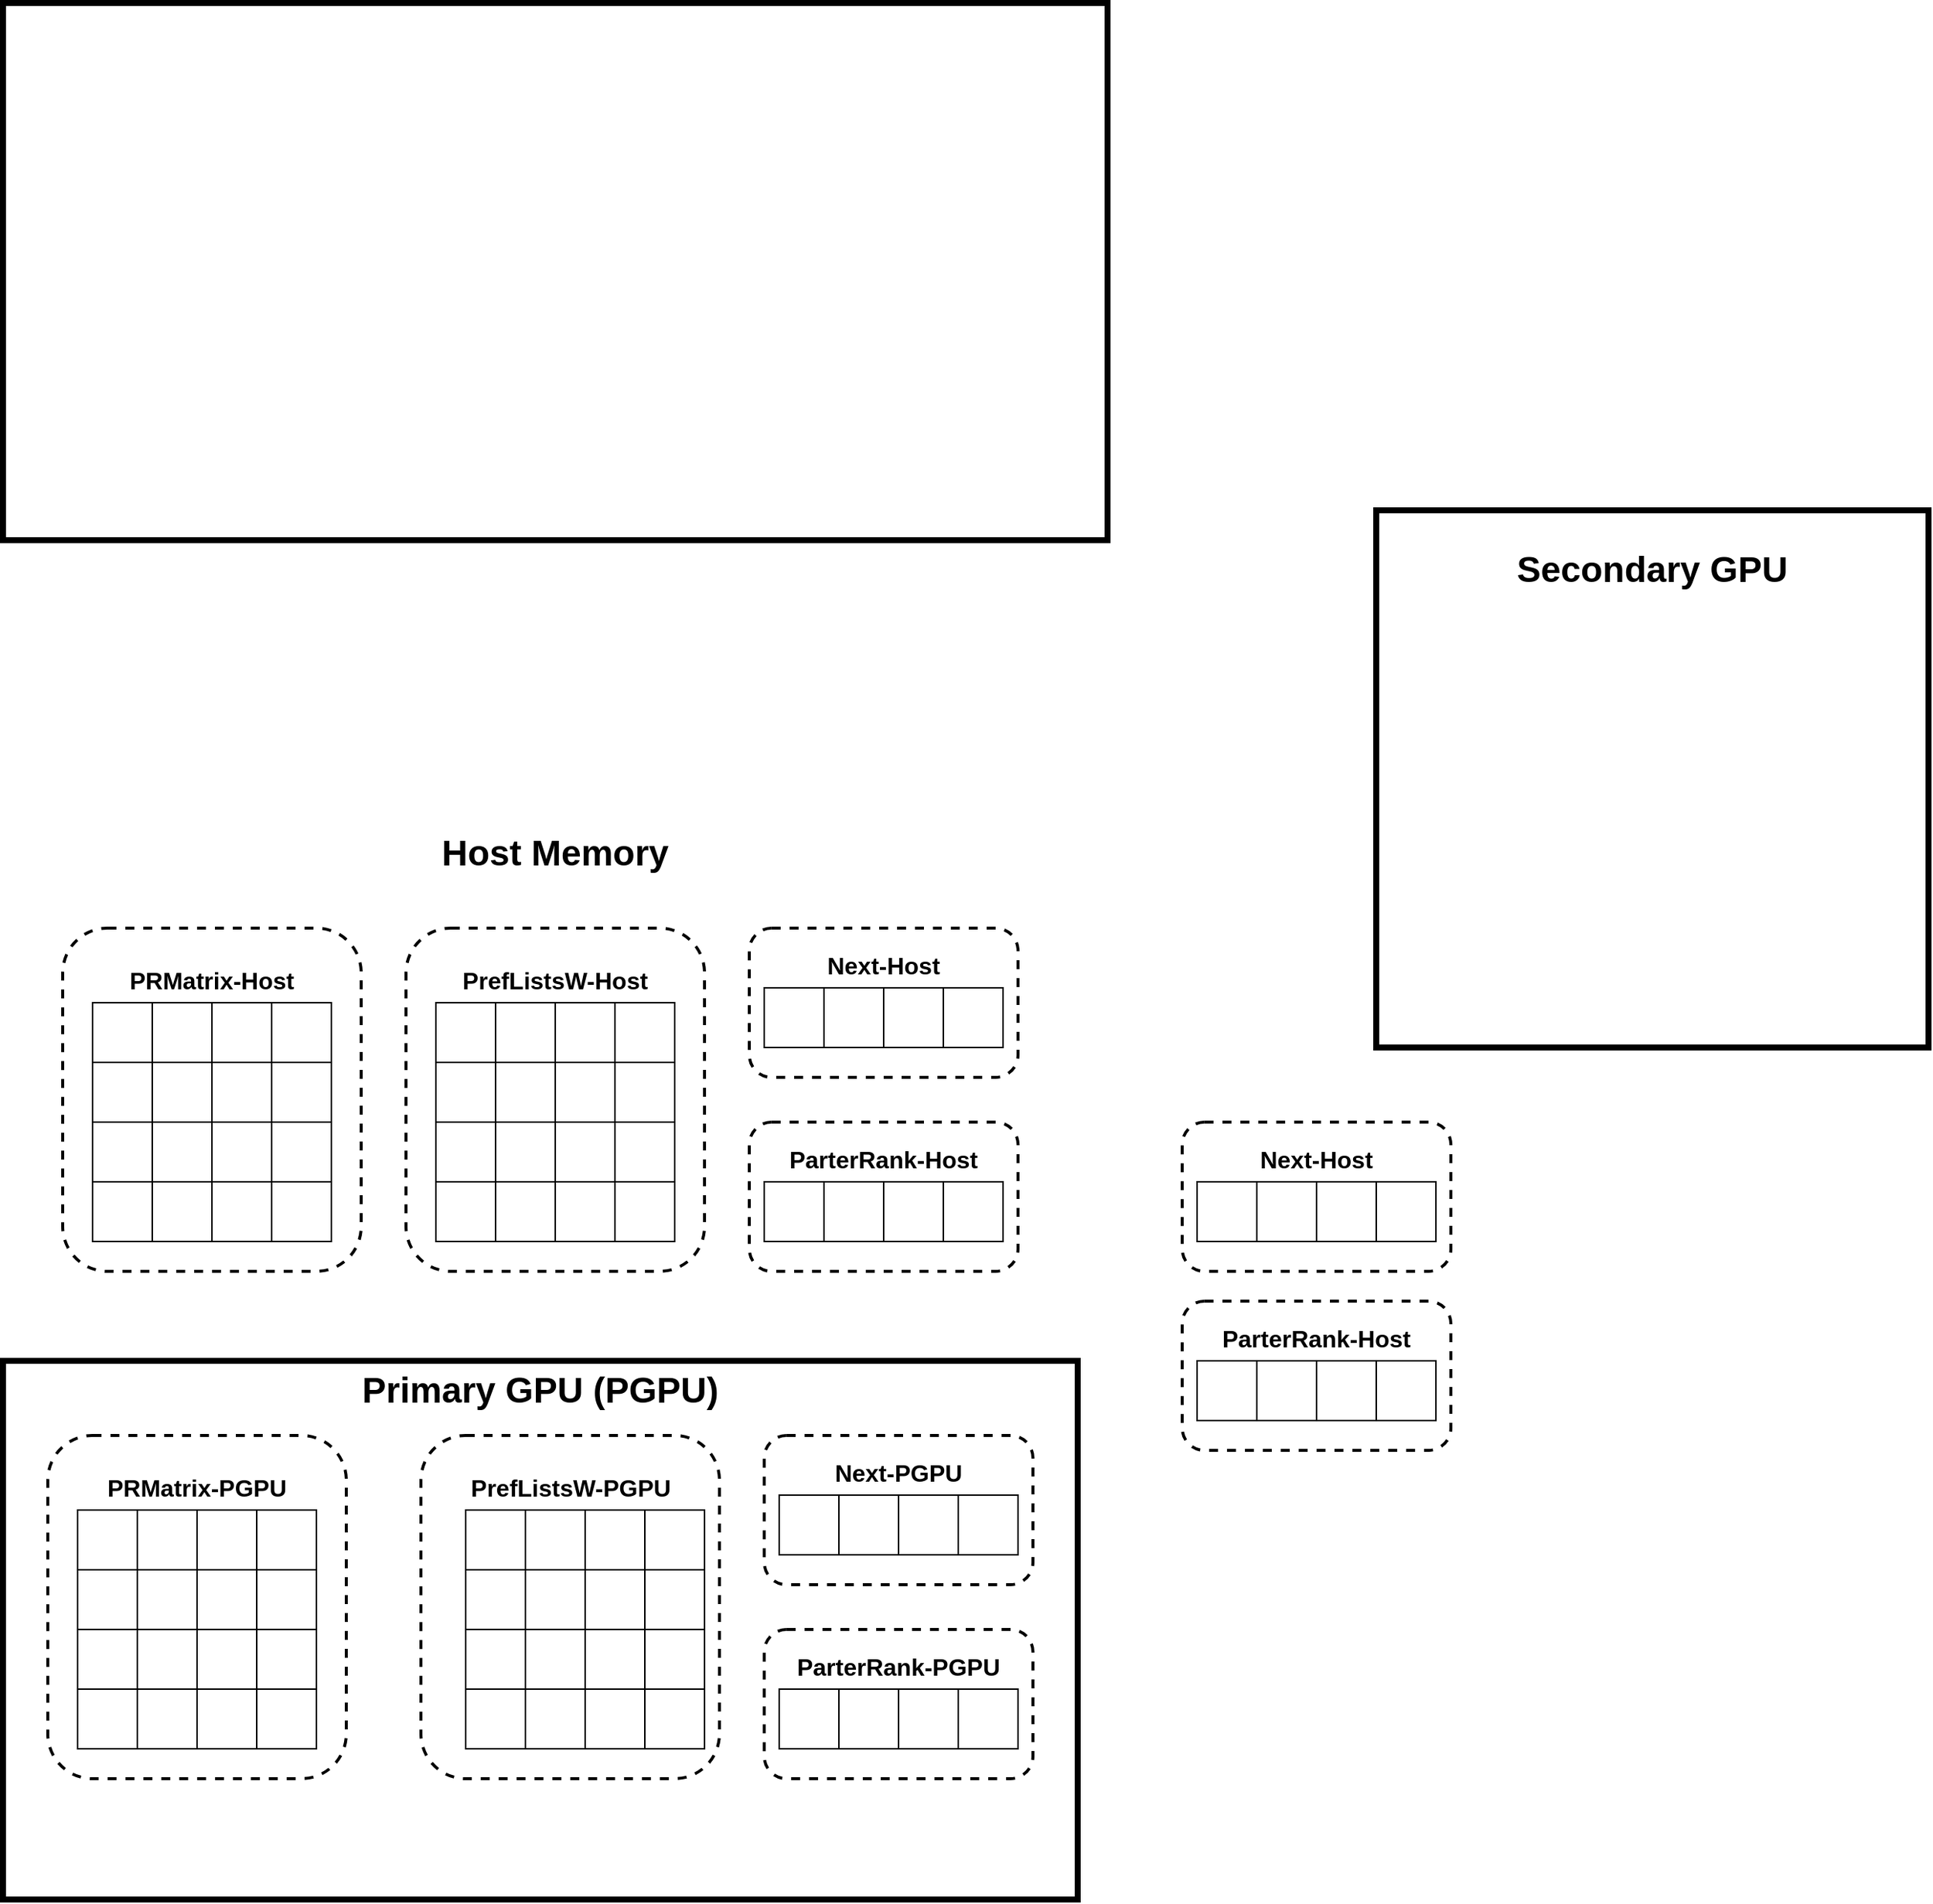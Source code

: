 <mxfile version="24.7.0" type="github">
  <diagram name="Page-1" id="QYnF0VAGigdxiVe0kUOT">
    <mxGraphModel dx="2001" dy="2263" grid="1" gridSize="10" guides="1" tooltips="1" connect="1" arrows="1" fold="1" page="1" pageScale="1" pageWidth="850" pageHeight="1100" math="0" shadow="0">
      <root>
        <mxCell id="0" />
        <mxCell id="1" parent="0" />
        <mxCell id="m7U1WaPmdHwWJLhLWRLw-217" value="" style="group" vertex="1" connectable="0" parent="1">
          <mxGeometry x="470" y="820" width="430" height="261" as="geometry" />
        </mxCell>
        <mxCell id="m7U1WaPmdHwWJLhLWRLw-218" value="" style="rounded=0;whiteSpace=wrap;html=1;" vertex="1" parent="m7U1WaPmdHwWJLhLWRLw-217">
          <mxGeometry width="160" height="160" as="geometry" />
        </mxCell>
        <mxCell id="m7U1WaPmdHwWJLhLWRLw-96" value="" style="rounded=0;whiteSpace=wrap;html=1;strokeWidth=4;" vertex="1" parent="m7U1WaPmdHwWJLhLWRLw-217">
          <mxGeometry x="-310" y="-100" width="720" height="361" as="geometry" />
        </mxCell>
        <mxCell id="m7U1WaPmdHwWJLhLWRLw-219" value="" style="rounded=0;whiteSpace=wrap;html=1;" vertex="1" parent="m7U1WaPmdHwWJLhLWRLw-217">
          <mxGeometry width="40" height="40" as="geometry" />
        </mxCell>
        <mxCell id="m7U1WaPmdHwWJLhLWRLw-220" value="" style="rounded=0;whiteSpace=wrap;html=1;" vertex="1" parent="m7U1WaPmdHwWJLhLWRLw-217">
          <mxGeometry y="40" width="40" height="40" as="geometry" />
        </mxCell>
        <mxCell id="m7U1WaPmdHwWJLhLWRLw-221" value="" style="rounded=0;whiteSpace=wrap;html=1;" vertex="1" parent="m7U1WaPmdHwWJLhLWRLw-217">
          <mxGeometry y="80" width="40" height="40" as="geometry" />
        </mxCell>
        <mxCell id="m7U1WaPmdHwWJLhLWRLw-222" value="" style="rounded=0;whiteSpace=wrap;html=1;" vertex="1" parent="m7U1WaPmdHwWJLhLWRLw-217">
          <mxGeometry y="120" width="40" height="40" as="geometry" />
        </mxCell>
        <mxCell id="m7U1WaPmdHwWJLhLWRLw-223" value="" style="rounded=0;whiteSpace=wrap;html=1;" vertex="1" parent="m7U1WaPmdHwWJLhLWRLw-217">
          <mxGeometry x="40" width="40" height="40" as="geometry" />
        </mxCell>
        <mxCell id="m7U1WaPmdHwWJLhLWRLw-224" value="" style="rounded=0;whiteSpace=wrap;html=1;" vertex="1" parent="m7U1WaPmdHwWJLhLWRLw-217">
          <mxGeometry x="40" y="40" width="40" height="40" as="geometry" />
        </mxCell>
        <mxCell id="m7U1WaPmdHwWJLhLWRLw-225" value="" style="rounded=0;whiteSpace=wrap;html=1;" vertex="1" parent="m7U1WaPmdHwWJLhLWRLw-217">
          <mxGeometry x="40" y="80" width="40" height="40" as="geometry" />
        </mxCell>
        <mxCell id="m7U1WaPmdHwWJLhLWRLw-226" value="" style="rounded=0;whiteSpace=wrap;html=1;" vertex="1" parent="m7U1WaPmdHwWJLhLWRLw-217">
          <mxGeometry x="40" y="120" width="40" height="40" as="geometry" />
        </mxCell>
        <mxCell id="m7U1WaPmdHwWJLhLWRLw-227" value="" style="rounded=0;whiteSpace=wrap;html=1;" vertex="1" parent="m7U1WaPmdHwWJLhLWRLw-217">
          <mxGeometry x="80" width="40" height="40" as="geometry" />
        </mxCell>
        <mxCell id="m7U1WaPmdHwWJLhLWRLw-228" value="" style="rounded=0;whiteSpace=wrap;html=1;" vertex="1" parent="m7U1WaPmdHwWJLhLWRLw-217">
          <mxGeometry x="80" y="40" width="40" height="40" as="geometry" />
        </mxCell>
        <mxCell id="m7U1WaPmdHwWJLhLWRLw-229" value="" style="rounded=0;whiteSpace=wrap;html=1;" vertex="1" parent="m7U1WaPmdHwWJLhLWRLw-217">
          <mxGeometry x="80" y="80" width="40" height="40" as="geometry" />
        </mxCell>
        <mxCell id="m7U1WaPmdHwWJLhLWRLw-230" value="" style="rounded=0;whiteSpace=wrap;html=1;" vertex="1" parent="m7U1WaPmdHwWJLhLWRLw-217">
          <mxGeometry x="80" y="120" width="40" height="40" as="geometry" />
        </mxCell>
        <mxCell id="m7U1WaPmdHwWJLhLWRLw-231" value="" style="rounded=0;whiteSpace=wrap;html=1;" vertex="1" parent="m7U1WaPmdHwWJLhLWRLw-217">
          <mxGeometry x="120" width="40" height="40" as="geometry" />
        </mxCell>
        <mxCell id="m7U1WaPmdHwWJLhLWRLw-232" value="" style="rounded=0;whiteSpace=wrap;html=1;" vertex="1" parent="m7U1WaPmdHwWJLhLWRLw-217">
          <mxGeometry x="120" y="40" width="40" height="40" as="geometry" />
        </mxCell>
        <mxCell id="m7U1WaPmdHwWJLhLWRLw-233" value="" style="rounded=0;whiteSpace=wrap;html=1;" vertex="1" parent="m7U1WaPmdHwWJLhLWRLw-217">
          <mxGeometry x="120" y="80" width="40" height="40" as="geometry" />
        </mxCell>
        <mxCell id="m7U1WaPmdHwWJLhLWRLw-234" value="" style="rounded=0;whiteSpace=wrap;html=1;" vertex="1" parent="m7U1WaPmdHwWJLhLWRLw-217">
          <mxGeometry x="120" y="120" width="40" height="40" as="geometry" />
        </mxCell>
        <mxCell id="m7U1WaPmdHwWJLhLWRLw-278" value="" style="rounded=1;whiteSpace=wrap;html=1;fillColor=none;strokeWidth=2;dashed=1;" vertex="1" parent="1">
          <mxGeometry x="670" y="900" width="180" height="100" as="geometry" />
        </mxCell>
        <mxCell id="m7U1WaPmdHwWJLhLWRLw-277" value="" style="rounded=1;whiteSpace=wrap;html=1;fillColor=none;strokeWidth=2;dashed=1;" vertex="1" parent="1">
          <mxGeometry x="670" y="770" width="180" height="100" as="geometry" />
        </mxCell>
        <mxCell id="m7U1WaPmdHwWJLhLWRLw-97" value="" style="rounded=0;whiteSpace=wrap;html=1;strokeWidth=4;" vertex="1" parent="1">
          <mxGeometry x="1080" y="150" width="370" height="360" as="geometry" />
        </mxCell>
        <mxCell id="m7U1WaPmdHwWJLhLWRLw-9" value="" style="rounded=0;whiteSpace=wrap;html=1;strokeWidth=4;" vertex="1" parent="1">
          <mxGeometry x="160" y="-190" width="740" height="360" as="geometry" />
        </mxCell>
        <mxCell id="m7U1WaPmdHwWJLhLWRLw-92" value="" style="rounded=1;whiteSpace=wrap;html=1;fillColor=none;strokeWidth=2;dashed=1;" vertex="1" parent="1">
          <mxGeometry x="200" y="430" width="200" height="230" as="geometry" />
        </mxCell>
        <mxCell id="m7U1WaPmdHwWJLhLWRLw-93" value="" style="rounded=1;whiteSpace=wrap;html=1;fillColor=none;strokeWidth=2;dashed=1;" vertex="1" parent="1">
          <mxGeometry x="430" y="430" width="200" height="230" as="geometry" />
        </mxCell>
        <mxCell id="m7U1WaPmdHwWJLhLWRLw-5" value="&lt;span style=&quot;font-size: 24px;&quot;&gt;&lt;b&gt;Host Memory&lt;/b&gt;&lt;/span&gt;" style="rounded=1;whiteSpace=wrap;html=1;strokeColor=none;fillColor=none;strokeWidth=3;" vertex="1" parent="1">
          <mxGeometry x="450" y="340" width="160" height="80" as="geometry" />
        </mxCell>
        <mxCell id="m7U1WaPmdHwWJLhLWRLw-6" value="&lt;span style=&quot;font-size: 24px;&quot;&gt;&lt;b&gt;Primary GPU (PGPU)&lt;/b&gt;&lt;/span&gt;" style="rounded=1;whiteSpace=wrap;html=1;strokeColor=none;fillColor=none;" vertex="1" parent="1">
          <mxGeometry x="360" y="700" width="320" height="80" as="geometry" />
        </mxCell>
        <mxCell id="m7U1WaPmdHwWJLhLWRLw-7" value="&lt;span style=&quot;font-size: 24px;&quot;&gt;&lt;b&gt;Secondary GPU&lt;/b&gt;&lt;/span&gt;" style="rounded=1;whiteSpace=wrap;html=1;strokeColor=none;fillColor=none;" vertex="1" parent="1">
          <mxGeometry x="1105" y="150" width="320" height="80" as="geometry" />
        </mxCell>
        <mxCell id="m7U1WaPmdHwWJLhLWRLw-30" value="" style="group" vertex="1" connectable="0" parent="1">
          <mxGeometry x="450" y="480" width="160" height="160" as="geometry" />
        </mxCell>
        <mxCell id="m7U1WaPmdHwWJLhLWRLw-3" value="" style="rounded=0;whiteSpace=wrap;html=1;" vertex="1" parent="m7U1WaPmdHwWJLhLWRLw-30">
          <mxGeometry width="160" height="160" as="geometry" />
        </mxCell>
        <mxCell id="m7U1WaPmdHwWJLhLWRLw-14" value="" style="rounded=0;whiteSpace=wrap;html=1;" vertex="1" parent="m7U1WaPmdHwWJLhLWRLw-30">
          <mxGeometry width="40" height="40" as="geometry" />
        </mxCell>
        <mxCell id="m7U1WaPmdHwWJLhLWRLw-15" value="" style="rounded=0;whiteSpace=wrap;html=1;" vertex="1" parent="m7U1WaPmdHwWJLhLWRLw-30">
          <mxGeometry y="40" width="40" height="40" as="geometry" />
        </mxCell>
        <mxCell id="m7U1WaPmdHwWJLhLWRLw-16" value="" style="rounded=0;whiteSpace=wrap;html=1;" vertex="1" parent="m7U1WaPmdHwWJLhLWRLw-30">
          <mxGeometry y="80" width="40" height="40" as="geometry" />
        </mxCell>
        <mxCell id="m7U1WaPmdHwWJLhLWRLw-17" value="" style="rounded=0;whiteSpace=wrap;html=1;" vertex="1" parent="m7U1WaPmdHwWJLhLWRLw-30">
          <mxGeometry y="120" width="40" height="40" as="geometry" />
        </mxCell>
        <mxCell id="m7U1WaPmdHwWJLhLWRLw-18" value="" style="rounded=0;whiteSpace=wrap;html=1;" vertex="1" parent="m7U1WaPmdHwWJLhLWRLw-30">
          <mxGeometry x="40" width="40" height="40" as="geometry" />
        </mxCell>
        <mxCell id="m7U1WaPmdHwWJLhLWRLw-19" value="" style="rounded=0;whiteSpace=wrap;html=1;" vertex="1" parent="m7U1WaPmdHwWJLhLWRLw-30">
          <mxGeometry x="40" y="40" width="40" height="40" as="geometry" />
        </mxCell>
        <mxCell id="m7U1WaPmdHwWJLhLWRLw-20" value="" style="rounded=0;whiteSpace=wrap;html=1;" vertex="1" parent="m7U1WaPmdHwWJLhLWRLw-30">
          <mxGeometry x="40" y="80" width="40" height="40" as="geometry" />
        </mxCell>
        <mxCell id="m7U1WaPmdHwWJLhLWRLw-21" value="" style="rounded=0;whiteSpace=wrap;html=1;" vertex="1" parent="m7U1WaPmdHwWJLhLWRLw-30">
          <mxGeometry x="40" y="120" width="40" height="40" as="geometry" />
        </mxCell>
        <mxCell id="m7U1WaPmdHwWJLhLWRLw-22" value="" style="rounded=0;whiteSpace=wrap;html=1;" vertex="1" parent="m7U1WaPmdHwWJLhLWRLw-30">
          <mxGeometry x="80" width="40" height="40" as="geometry" />
        </mxCell>
        <mxCell id="m7U1WaPmdHwWJLhLWRLw-23" value="" style="rounded=0;whiteSpace=wrap;html=1;" vertex="1" parent="m7U1WaPmdHwWJLhLWRLw-30">
          <mxGeometry x="80" y="40" width="40" height="40" as="geometry" />
        </mxCell>
        <mxCell id="m7U1WaPmdHwWJLhLWRLw-24" value="" style="rounded=0;whiteSpace=wrap;html=1;" vertex="1" parent="m7U1WaPmdHwWJLhLWRLw-30">
          <mxGeometry x="80" y="80" width="40" height="40" as="geometry" />
        </mxCell>
        <mxCell id="m7U1WaPmdHwWJLhLWRLw-25" value="" style="rounded=0;whiteSpace=wrap;html=1;" vertex="1" parent="m7U1WaPmdHwWJLhLWRLw-30">
          <mxGeometry x="80" y="120" width="40" height="40" as="geometry" />
        </mxCell>
        <mxCell id="m7U1WaPmdHwWJLhLWRLw-26" value="" style="rounded=0;whiteSpace=wrap;html=1;" vertex="1" parent="m7U1WaPmdHwWJLhLWRLw-30">
          <mxGeometry x="120" width="40" height="40" as="geometry" />
        </mxCell>
        <mxCell id="m7U1WaPmdHwWJLhLWRLw-27" value="" style="rounded=0;whiteSpace=wrap;html=1;" vertex="1" parent="m7U1WaPmdHwWJLhLWRLw-30">
          <mxGeometry x="120" y="40" width="40" height="40" as="geometry" />
        </mxCell>
        <mxCell id="m7U1WaPmdHwWJLhLWRLw-28" value="" style="rounded=0;whiteSpace=wrap;html=1;" vertex="1" parent="m7U1WaPmdHwWJLhLWRLw-30">
          <mxGeometry x="120" y="80" width="40" height="40" as="geometry" />
        </mxCell>
        <mxCell id="m7U1WaPmdHwWJLhLWRLw-29" value="" style="rounded=0;whiteSpace=wrap;html=1;" vertex="1" parent="m7U1WaPmdHwWJLhLWRLw-30">
          <mxGeometry x="120" y="120" width="40" height="40" as="geometry" />
        </mxCell>
        <mxCell id="m7U1WaPmdHwWJLhLWRLw-32" value="" style="group" vertex="1" connectable="0" parent="1">
          <mxGeometry x="220" y="480" width="160" height="160" as="geometry" />
        </mxCell>
        <mxCell id="m7U1WaPmdHwWJLhLWRLw-33" value="" style="rounded=0;whiteSpace=wrap;html=1;" vertex="1" parent="m7U1WaPmdHwWJLhLWRLw-32">
          <mxGeometry width="160" height="160" as="geometry" />
        </mxCell>
        <mxCell id="m7U1WaPmdHwWJLhLWRLw-34" value="" style="rounded=0;whiteSpace=wrap;html=1;" vertex="1" parent="m7U1WaPmdHwWJLhLWRLw-32">
          <mxGeometry width="40" height="40" as="geometry" />
        </mxCell>
        <mxCell id="m7U1WaPmdHwWJLhLWRLw-35" value="" style="rounded=0;whiteSpace=wrap;html=1;" vertex="1" parent="m7U1WaPmdHwWJLhLWRLw-32">
          <mxGeometry y="40" width="40" height="40" as="geometry" />
        </mxCell>
        <mxCell id="m7U1WaPmdHwWJLhLWRLw-36" value="" style="rounded=0;whiteSpace=wrap;html=1;" vertex="1" parent="m7U1WaPmdHwWJLhLWRLw-32">
          <mxGeometry y="80" width="40" height="40" as="geometry" />
        </mxCell>
        <mxCell id="m7U1WaPmdHwWJLhLWRLw-37" value="" style="rounded=0;whiteSpace=wrap;html=1;" vertex="1" parent="m7U1WaPmdHwWJLhLWRLw-32">
          <mxGeometry y="120" width="40" height="40" as="geometry" />
        </mxCell>
        <mxCell id="m7U1WaPmdHwWJLhLWRLw-38" value="" style="rounded=0;whiteSpace=wrap;html=1;" vertex="1" parent="m7U1WaPmdHwWJLhLWRLw-32">
          <mxGeometry x="40" width="40" height="40" as="geometry" />
        </mxCell>
        <mxCell id="m7U1WaPmdHwWJLhLWRLw-39" value="" style="rounded=0;whiteSpace=wrap;html=1;" vertex="1" parent="m7U1WaPmdHwWJLhLWRLw-32">
          <mxGeometry x="40" y="40" width="40" height="40" as="geometry" />
        </mxCell>
        <mxCell id="m7U1WaPmdHwWJLhLWRLw-40" value="" style="rounded=0;whiteSpace=wrap;html=1;" vertex="1" parent="m7U1WaPmdHwWJLhLWRLw-32">
          <mxGeometry x="40" y="80" width="40" height="40" as="geometry" />
        </mxCell>
        <mxCell id="m7U1WaPmdHwWJLhLWRLw-41" value="" style="rounded=0;whiteSpace=wrap;html=1;" vertex="1" parent="m7U1WaPmdHwWJLhLWRLw-32">
          <mxGeometry x="40" y="120" width="40" height="40" as="geometry" />
        </mxCell>
        <mxCell id="m7U1WaPmdHwWJLhLWRLw-42" value="" style="rounded=0;whiteSpace=wrap;html=1;" vertex="1" parent="m7U1WaPmdHwWJLhLWRLw-32">
          <mxGeometry x="80" width="40" height="40" as="geometry" />
        </mxCell>
        <mxCell id="m7U1WaPmdHwWJLhLWRLw-43" value="" style="rounded=0;whiteSpace=wrap;html=1;" vertex="1" parent="m7U1WaPmdHwWJLhLWRLw-32">
          <mxGeometry x="80" y="40" width="40" height="40" as="geometry" />
        </mxCell>
        <mxCell id="m7U1WaPmdHwWJLhLWRLw-44" value="" style="rounded=0;whiteSpace=wrap;html=1;" vertex="1" parent="m7U1WaPmdHwWJLhLWRLw-32">
          <mxGeometry x="80" y="80" width="40" height="40" as="geometry" />
        </mxCell>
        <mxCell id="m7U1WaPmdHwWJLhLWRLw-45" value="" style="rounded=0;whiteSpace=wrap;html=1;" vertex="1" parent="m7U1WaPmdHwWJLhLWRLw-32">
          <mxGeometry x="80" y="120" width="40" height="40" as="geometry" />
        </mxCell>
        <mxCell id="m7U1WaPmdHwWJLhLWRLw-46" value="" style="rounded=0;whiteSpace=wrap;html=1;" vertex="1" parent="m7U1WaPmdHwWJLhLWRLw-32">
          <mxGeometry x="120" width="40" height="40" as="geometry" />
        </mxCell>
        <mxCell id="m7U1WaPmdHwWJLhLWRLw-47" value="" style="rounded=0;whiteSpace=wrap;html=1;" vertex="1" parent="m7U1WaPmdHwWJLhLWRLw-32">
          <mxGeometry x="120" y="40" width="40" height="40" as="geometry" />
        </mxCell>
        <mxCell id="m7U1WaPmdHwWJLhLWRLw-48" value="" style="rounded=0;whiteSpace=wrap;html=1;" vertex="1" parent="m7U1WaPmdHwWJLhLWRLw-32">
          <mxGeometry x="120" y="80" width="40" height="40" as="geometry" />
        </mxCell>
        <mxCell id="m7U1WaPmdHwWJLhLWRLw-49" value="" style="rounded=0;whiteSpace=wrap;html=1;" vertex="1" parent="m7U1WaPmdHwWJLhLWRLw-32">
          <mxGeometry x="120" y="120" width="40" height="40" as="geometry" />
        </mxCell>
        <mxCell id="m7U1WaPmdHwWJLhLWRLw-79" value="" style="group" vertex="1" connectable="0" parent="1">
          <mxGeometry x="960" y="600" width="160" height="80" as="geometry" />
        </mxCell>
        <mxCell id="m7U1WaPmdHwWJLhLWRLw-80" value="" style="rounded=0;whiteSpace=wrap;html=1;" vertex="1" parent="m7U1WaPmdHwWJLhLWRLw-79">
          <mxGeometry width="40" height="40" as="geometry" />
        </mxCell>
        <mxCell id="m7U1WaPmdHwWJLhLWRLw-81" value="" style="rounded=0;whiteSpace=wrap;html=1;" vertex="1" parent="m7U1WaPmdHwWJLhLWRLw-79">
          <mxGeometry x="40" width="40" height="40" as="geometry" />
        </mxCell>
        <mxCell id="m7U1WaPmdHwWJLhLWRLw-82" value="" style="rounded=0;whiteSpace=wrap;html=1;" vertex="1" parent="m7U1WaPmdHwWJLhLWRLw-79">
          <mxGeometry x="80" width="40" height="40" as="geometry" />
        </mxCell>
        <mxCell id="m7U1WaPmdHwWJLhLWRLw-83" value="" style="rounded=0;whiteSpace=wrap;html=1;" vertex="1" parent="m7U1WaPmdHwWJLhLWRLw-79">
          <mxGeometry x="120" width="40" height="40" as="geometry" />
        </mxCell>
        <mxCell id="m7U1WaPmdHwWJLhLWRLw-84" value="&lt;p&gt;&lt;b&gt;&lt;font style=&quot;font-size: 16px;&quot;&gt;PRMatrix-Host&lt;/font&gt;&lt;/b&gt;&lt;/p&gt;" style="text;html=1;align=center;verticalAlign=middle;whiteSpace=wrap;rounded=0;" vertex="1" parent="1">
          <mxGeometry x="230" y="450" width="140" height="30" as="geometry" />
        </mxCell>
        <mxCell id="m7U1WaPmdHwWJLhLWRLw-86" value="&lt;p&gt;&lt;b&gt;&lt;font style=&quot;font-size: 16px;&quot;&gt;PrefListsW-Host&lt;/font&gt;&lt;/b&gt;&lt;/p&gt;" style="text;html=1;align=center;verticalAlign=middle;whiteSpace=wrap;rounded=0;" vertex="1" parent="1">
          <mxGeometry x="465" y="450" width="130" height="30" as="geometry" />
        </mxCell>
        <mxCell id="m7U1WaPmdHwWJLhLWRLw-87" value="&lt;p&gt;&lt;b&gt;&lt;font style=&quot;font-size: 16px;&quot;&gt;Next-Host&lt;/font&gt;&lt;/b&gt;&lt;/p&gt;" style="text;html=1;align=center;verticalAlign=middle;whiteSpace=wrap;rounded=0;" vertex="1" parent="1">
          <mxGeometry x="990" y="570" width="100" height="30" as="geometry" />
        </mxCell>
        <mxCell id="m7U1WaPmdHwWJLhLWRLw-138" value="" style="rounded=1;whiteSpace=wrap;html=1;fillColor=none;strokeWidth=2;dashed=1;" vertex="1" parent="1">
          <mxGeometry x="190" y="770" width="200" height="230" as="geometry" />
        </mxCell>
        <mxCell id="m7U1WaPmdHwWJLhLWRLw-139" value="" style="group" vertex="1" connectable="0" parent="1">
          <mxGeometry x="210" y="820" width="160" height="160" as="geometry" />
        </mxCell>
        <mxCell id="m7U1WaPmdHwWJLhLWRLw-140" value="" style="rounded=0;whiteSpace=wrap;html=1;" vertex="1" parent="m7U1WaPmdHwWJLhLWRLw-139">
          <mxGeometry width="160" height="160" as="geometry" />
        </mxCell>
        <mxCell id="m7U1WaPmdHwWJLhLWRLw-141" value="" style="rounded=0;whiteSpace=wrap;html=1;" vertex="1" parent="m7U1WaPmdHwWJLhLWRLw-139">
          <mxGeometry width="40" height="40" as="geometry" />
        </mxCell>
        <mxCell id="m7U1WaPmdHwWJLhLWRLw-142" value="" style="rounded=0;whiteSpace=wrap;html=1;" vertex="1" parent="m7U1WaPmdHwWJLhLWRLw-139">
          <mxGeometry y="40" width="40" height="40" as="geometry" />
        </mxCell>
        <mxCell id="m7U1WaPmdHwWJLhLWRLw-143" value="" style="rounded=0;whiteSpace=wrap;html=1;" vertex="1" parent="m7U1WaPmdHwWJLhLWRLw-139">
          <mxGeometry y="80" width="40" height="40" as="geometry" />
        </mxCell>
        <mxCell id="m7U1WaPmdHwWJLhLWRLw-144" value="" style="rounded=0;whiteSpace=wrap;html=1;" vertex="1" parent="m7U1WaPmdHwWJLhLWRLw-139">
          <mxGeometry y="120" width="40" height="40" as="geometry" />
        </mxCell>
        <mxCell id="m7U1WaPmdHwWJLhLWRLw-145" value="" style="rounded=0;whiteSpace=wrap;html=1;" vertex="1" parent="m7U1WaPmdHwWJLhLWRLw-139">
          <mxGeometry x="40" width="40" height="40" as="geometry" />
        </mxCell>
        <mxCell id="m7U1WaPmdHwWJLhLWRLw-146" value="" style="rounded=0;whiteSpace=wrap;html=1;" vertex="1" parent="m7U1WaPmdHwWJLhLWRLw-139">
          <mxGeometry x="40" y="40" width="40" height="40" as="geometry" />
        </mxCell>
        <mxCell id="m7U1WaPmdHwWJLhLWRLw-147" value="" style="rounded=0;whiteSpace=wrap;html=1;" vertex="1" parent="m7U1WaPmdHwWJLhLWRLw-139">
          <mxGeometry x="40" y="80" width="40" height="40" as="geometry" />
        </mxCell>
        <mxCell id="m7U1WaPmdHwWJLhLWRLw-148" value="" style="rounded=0;whiteSpace=wrap;html=1;" vertex="1" parent="m7U1WaPmdHwWJLhLWRLw-139">
          <mxGeometry x="40" y="120" width="40" height="40" as="geometry" />
        </mxCell>
        <mxCell id="m7U1WaPmdHwWJLhLWRLw-149" value="" style="rounded=0;whiteSpace=wrap;html=1;" vertex="1" parent="m7U1WaPmdHwWJLhLWRLw-139">
          <mxGeometry x="80" width="40" height="40" as="geometry" />
        </mxCell>
        <mxCell id="m7U1WaPmdHwWJLhLWRLw-150" value="" style="rounded=0;whiteSpace=wrap;html=1;" vertex="1" parent="m7U1WaPmdHwWJLhLWRLw-139">
          <mxGeometry x="80" y="40" width="40" height="40" as="geometry" />
        </mxCell>
        <mxCell id="m7U1WaPmdHwWJLhLWRLw-151" value="" style="rounded=0;whiteSpace=wrap;html=1;" vertex="1" parent="m7U1WaPmdHwWJLhLWRLw-139">
          <mxGeometry x="80" y="80" width="40" height="40" as="geometry" />
        </mxCell>
        <mxCell id="m7U1WaPmdHwWJLhLWRLw-152" value="" style="rounded=0;whiteSpace=wrap;html=1;" vertex="1" parent="m7U1WaPmdHwWJLhLWRLw-139">
          <mxGeometry x="80" y="120" width="40" height="40" as="geometry" />
        </mxCell>
        <mxCell id="m7U1WaPmdHwWJLhLWRLw-153" value="" style="rounded=0;whiteSpace=wrap;html=1;" vertex="1" parent="m7U1WaPmdHwWJLhLWRLw-139">
          <mxGeometry x="120" width="40" height="40" as="geometry" />
        </mxCell>
        <mxCell id="m7U1WaPmdHwWJLhLWRLw-154" value="" style="rounded=0;whiteSpace=wrap;html=1;" vertex="1" parent="m7U1WaPmdHwWJLhLWRLw-139">
          <mxGeometry x="120" y="40" width="40" height="40" as="geometry" />
        </mxCell>
        <mxCell id="m7U1WaPmdHwWJLhLWRLw-155" value="" style="rounded=0;whiteSpace=wrap;html=1;" vertex="1" parent="m7U1WaPmdHwWJLhLWRLw-139">
          <mxGeometry x="120" y="80" width="40" height="40" as="geometry" />
        </mxCell>
        <mxCell id="m7U1WaPmdHwWJLhLWRLw-156" value="" style="rounded=0;whiteSpace=wrap;html=1;" vertex="1" parent="m7U1WaPmdHwWJLhLWRLw-139">
          <mxGeometry x="120" y="120" width="40" height="40" as="geometry" />
        </mxCell>
        <mxCell id="m7U1WaPmdHwWJLhLWRLw-157" value="&lt;p&gt;&lt;b&gt;&lt;font style=&quot;font-size: 16px;&quot;&gt;PRMatrix-PGPU&lt;/font&gt;&lt;/b&gt;&lt;/p&gt;" style="text;html=1;align=center;verticalAlign=middle;whiteSpace=wrap;rounded=0;" vertex="1" parent="1">
          <mxGeometry x="225" y="790" width="130" height="30" as="geometry" />
        </mxCell>
        <mxCell id="m7U1WaPmdHwWJLhLWRLw-216" value="" style="rounded=1;whiteSpace=wrap;html=1;fillColor=none;strokeWidth=2;dashed=1;" vertex="1" parent="1">
          <mxGeometry x="440" y="770" width="200" height="230" as="geometry" />
        </mxCell>
        <mxCell id="m7U1WaPmdHwWJLhLWRLw-235" value="&lt;p&gt;&lt;b&gt;&lt;font style=&quot;font-size: 16px;&quot;&gt;PrefListsW-PGPU&lt;/font&gt;&lt;/b&gt;&lt;/p&gt;" style="text;html=1;align=center;verticalAlign=middle;whiteSpace=wrap;rounded=0;" vertex="1" parent="1">
          <mxGeometry x="467.5" y="790" width="145" height="30" as="geometry" />
        </mxCell>
        <mxCell id="m7U1WaPmdHwWJLhLWRLw-94" value="" style="rounded=1;whiteSpace=wrap;html=1;fillColor=none;strokeWidth=2;dashed=1;" vertex="1" parent="1">
          <mxGeometry x="950" y="560" width="180" height="100" as="geometry" />
        </mxCell>
        <mxCell id="m7U1WaPmdHwWJLhLWRLw-243" value="" style="rounded=1;whiteSpace=wrap;html=1;fillColor=none;strokeWidth=2;dashed=1;" vertex="1" parent="1">
          <mxGeometry x="950" y="680" width="180" height="100" as="geometry" />
        </mxCell>
        <mxCell id="m7U1WaPmdHwWJLhLWRLw-244" value="" style="group" vertex="1" connectable="0" parent="1">
          <mxGeometry x="960" y="720" width="160" height="80" as="geometry" />
        </mxCell>
        <mxCell id="m7U1WaPmdHwWJLhLWRLw-245" value="" style="rounded=0;whiteSpace=wrap;html=1;" vertex="1" parent="m7U1WaPmdHwWJLhLWRLw-244">
          <mxGeometry width="40" height="40" as="geometry" />
        </mxCell>
        <mxCell id="m7U1WaPmdHwWJLhLWRLw-246" value="" style="rounded=0;whiteSpace=wrap;html=1;" vertex="1" parent="m7U1WaPmdHwWJLhLWRLw-244">
          <mxGeometry x="40" width="40" height="40" as="geometry" />
        </mxCell>
        <mxCell id="m7U1WaPmdHwWJLhLWRLw-247" value="" style="rounded=0;whiteSpace=wrap;html=1;" vertex="1" parent="m7U1WaPmdHwWJLhLWRLw-244">
          <mxGeometry x="80" width="40" height="40" as="geometry" />
        </mxCell>
        <mxCell id="m7U1WaPmdHwWJLhLWRLw-248" value="" style="rounded=0;whiteSpace=wrap;html=1;" vertex="1" parent="m7U1WaPmdHwWJLhLWRLw-244">
          <mxGeometry x="120" width="40" height="40" as="geometry" />
        </mxCell>
        <mxCell id="m7U1WaPmdHwWJLhLWRLw-249" value="&lt;p&gt;&lt;b&gt;&lt;font style=&quot;font-size: 16px;&quot;&gt;ParterRank-Host&lt;/font&gt;&lt;/b&gt;&lt;/p&gt;" style="text;html=1;align=center;verticalAlign=middle;whiteSpace=wrap;rounded=0;" vertex="1" parent="1">
          <mxGeometry x="970" y="690" width="140" height="30" as="geometry" />
        </mxCell>
        <mxCell id="m7U1WaPmdHwWJLhLWRLw-257" value="" style="group" vertex="1" connectable="0" parent="1">
          <mxGeometry x="670" y="470" width="160" height="80" as="geometry" />
        </mxCell>
        <mxCell id="m7U1WaPmdHwWJLhLWRLw-258" value="" style="rounded=0;whiteSpace=wrap;html=1;" vertex="1" parent="m7U1WaPmdHwWJLhLWRLw-257">
          <mxGeometry width="40" height="40" as="geometry" />
        </mxCell>
        <mxCell id="m7U1WaPmdHwWJLhLWRLw-259" value="" style="rounded=0;whiteSpace=wrap;html=1;" vertex="1" parent="m7U1WaPmdHwWJLhLWRLw-257">
          <mxGeometry x="40" width="40" height="40" as="geometry" />
        </mxCell>
        <mxCell id="m7U1WaPmdHwWJLhLWRLw-260" value="" style="rounded=0;whiteSpace=wrap;html=1;" vertex="1" parent="m7U1WaPmdHwWJLhLWRLw-257">
          <mxGeometry x="80" width="40" height="40" as="geometry" />
        </mxCell>
        <mxCell id="m7U1WaPmdHwWJLhLWRLw-261" value="" style="rounded=0;whiteSpace=wrap;html=1;" vertex="1" parent="m7U1WaPmdHwWJLhLWRLw-257">
          <mxGeometry x="120" width="40" height="40" as="geometry" />
        </mxCell>
        <mxCell id="m7U1WaPmdHwWJLhLWRLw-262" value="&lt;p&gt;&lt;b&gt;&lt;font style=&quot;font-size: 16px;&quot;&gt;Next-Host&lt;/font&gt;&lt;/b&gt;&lt;/p&gt;" style="text;html=1;align=center;verticalAlign=middle;whiteSpace=wrap;rounded=0;" vertex="1" parent="1">
          <mxGeometry x="700" y="440" width="100" height="30" as="geometry" />
        </mxCell>
        <mxCell id="m7U1WaPmdHwWJLhLWRLw-263" value="" style="rounded=1;whiteSpace=wrap;html=1;fillColor=none;strokeWidth=2;dashed=1;" vertex="1" parent="1">
          <mxGeometry x="660" y="430" width="180" height="100" as="geometry" />
        </mxCell>
        <mxCell id="m7U1WaPmdHwWJLhLWRLw-264" value="" style="rounded=1;whiteSpace=wrap;html=1;fillColor=none;strokeWidth=2;dashed=1;" vertex="1" parent="1">
          <mxGeometry x="660" y="560" width="180" height="100" as="geometry" />
        </mxCell>
        <mxCell id="m7U1WaPmdHwWJLhLWRLw-265" value="" style="group" vertex="1" connectable="0" parent="1">
          <mxGeometry x="670" y="600" width="160" height="80" as="geometry" />
        </mxCell>
        <mxCell id="m7U1WaPmdHwWJLhLWRLw-266" value="" style="rounded=0;whiteSpace=wrap;html=1;" vertex="1" parent="m7U1WaPmdHwWJLhLWRLw-265">
          <mxGeometry width="40" height="40" as="geometry" />
        </mxCell>
        <mxCell id="m7U1WaPmdHwWJLhLWRLw-267" value="" style="rounded=0;whiteSpace=wrap;html=1;" vertex="1" parent="m7U1WaPmdHwWJLhLWRLw-265">
          <mxGeometry x="40" width="40" height="40" as="geometry" />
        </mxCell>
        <mxCell id="m7U1WaPmdHwWJLhLWRLw-268" value="" style="rounded=0;whiteSpace=wrap;html=1;" vertex="1" parent="m7U1WaPmdHwWJLhLWRLw-265">
          <mxGeometry x="80" width="40" height="40" as="geometry" />
        </mxCell>
        <mxCell id="m7U1WaPmdHwWJLhLWRLw-269" value="" style="rounded=0;whiteSpace=wrap;html=1;" vertex="1" parent="m7U1WaPmdHwWJLhLWRLw-265">
          <mxGeometry x="120" width="40" height="40" as="geometry" />
        </mxCell>
        <mxCell id="m7U1WaPmdHwWJLhLWRLw-270" value="&lt;p&gt;&lt;b&gt;&lt;font style=&quot;font-size: 16px;&quot;&gt;ParterRank-Host&lt;/font&gt;&lt;/b&gt;&lt;/p&gt;" style="text;html=1;align=center;verticalAlign=middle;whiteSpace=wrap;rounded=0;" vertex="1" parent="1">
          <mxGeometry x="680" y="570" width="140" height="30" as="geometry" />
        </mxCell>
        <mxCell id="m7U1WaPmdHwWJLhLWRLw-271" value="" style="group" vertex="1" connectable="0" parent="1">
          <mxGeometry x="680" y="810" width="160" height="80" as="geometry" />
        </mxCell>
        <mxCell id="m7U1WaPmdHwWJLhLWRLw-272" value="" style="rounded=0;whiteSpace=wrap;html=1;" vertex="1" parent="m7U1WaPmdHwWJLhLWRLw-271">
          <mxGeometry width="40" height="40" as="geometry" />
        </mxCell>
        <mxCell id="m7U1WaPmdHwWJLhLWRLw-273" value="" style="rounded=0;whiteSpace=wrap;html=1;" vertex="1" parent="m7U1WaPmdHwWJLhLWRLw-271">
          <mxGeometry x="40" width="40" height="40" as="geometry" />
        </mxCell>
        <mxCell id="m7U1WaPmdHwWJLhLWRLw-274" value="" style="rounded=0;whiteSpace=wrap;html=1;" vertex="1" parent="m7U1WaPmdHwWJLhLWRLw-271">
          <mxGeometry x="80" width="40" height="40" as="geometry" />
        </mxCell>
        <mxCell id="m7U1WaPmdHwWJLhLWRLw-275" value="" style="rounded=0;whiteSpace=wrap;html=1;" vertex="1" parent="m7U1WaPmdHwWJLhLWRLw-271">
          <mxGeometry x="120" width="40" height="40" as="geometry" />
        </mxCell>
        <mxCell id="m7U1WaPmdHwWJLhLWRLw-276" value="&lt;p&gt;&lt;b&gt;&lt;font style=&quot;font-size: 16px;&quot;&gt;Next-PGPU&lt;/font&gt;&lt;/b&gt;&lt;/p&gt;" style="text;html=1;align=center;verticalAlign=middle;whiteSpace=wrap;rounded=0;" vertex="1" parent="1">
          <mxGeometry x="710" y="780" width="100" height="30" as="geometry" />
        </mxCell>
        <mxCell id="m7U1WaPmdHwWJLhLWRLw-279" value="" style="group" vertex="1" connectable="0" parent="1">
          <mxGeometry x="680" y="940" width="160" height="80" as="geometry" />
        </mxCell>
        <mxCell id="m7U1WaPmdHwWJLhLWRLw-280" value="" style="rounded=0;whiteSpace=wrap;html=1;" vertex="1" parent="m7U1WaPmdHwWJLhLWRLw-279">
          <mxGeometry width="40" height="40" as="geometry" />
        </mxCell>
        <mxCell id="m7U1WaPmdHwWJLhLWRLw-281" value="" style="rounded=0;whiteSpace=wrap;html=1;" vertex="1" parent="m7U1WaPmdHwWJLhLWRLw-279">
          <mxGeometry x="40" width="40" height="40" as="geometry" />
        </mxCell>
        <mxCell id="m7U1WaPmdHwWJLhLWRLw-282" value="" style="rounded=0;whiteSpace=wrap;html=1;" vertex="1" parent="m7U1WaPmdHwWJLhLWRLw-279">
          <mxGeometry x="80" width="40" height="40" as="geometry" />
        </mxCell>
        <mxCell id="m7U1WaPmdHwWJLhLWRLw-283" value="" style="rounded=0;whiteSpace=wrap;html=1;" vertex="1" parent="m7U1WaPmdHwWJLhLWRLw-279">
          <mxGeometry x="120" width="40" height="40" as="geometry" />
        </mxCell>
        <mxCell id="m7U1WaPmdHwWJLhLWRLw-284" value="&lt;p&gt;&lt;b&gt;&lt;font style=&quot;font-size: 16px;&quot;&gt;ParterRank-PGPU&lt;/font&gt;&lt;/b&gt;&lt;/p&gt;" style="text;html=1;align=center;verticalAlign=middle;whiteSpace=wrap;rounded=0;" vertex="1" parent="1">
          <mxGeometry x="690" y="910" width="140" height="30" as="geometry" />
        </mxCell>
      </root>
    </mxGraphModel>
  </diagram>
</mxfile>
